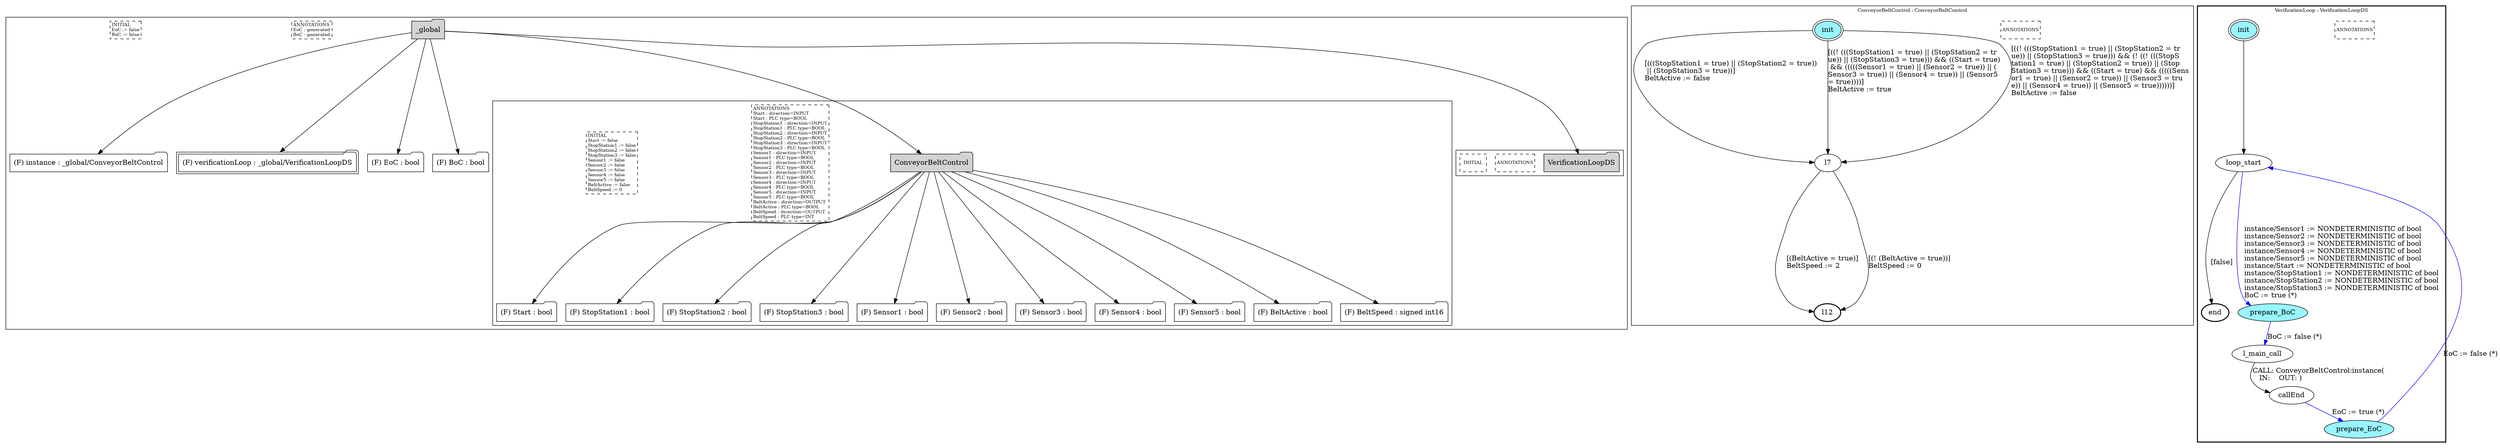 digraph G {
	subgraph cluster__global193206035 {
		node [shape="folder", style="filled"];
		//label="_global";
		_global193206035 [label="_global"];
		_global193206035 -> instance1928481412;
		instance1928481412 [label = "(F) instance : _global/ConveyorBeltControl", fillcolor="white" ];
		_global193206035 -> verificationLoop184147252;
		verificationLoop184147252 [label = "(F) verificationLoop : _global/VerificationLoopDS", fillcolor="white" , peripheries=2];
		_global193206035 -> EoC1762578746;
		EoC1762578746 [label = "(F) EoC : bool", fillcolor="white" ];
		_global193206035 -> BoC811106744;
		BoC811106744 [label = "(F) BoC : bool", fillcolor="white" ];
		_global193206035 -> ConveyorBeltControl1072635499;
		subgraph cluster_ConveyorBeltControl1072635499 {
			node [shape="folder", style="filled"];
			//label="ConveyorBeltControl";
			ConveyorBeltControl1072635499 [label="ConveyorBeltControl"];
			ConveyorBeltControl1072635499 -> Start948963537;
			Start948963537 [label = "(F) Start : bool", fillcolor="white" ];
			ConveyorBeltControl1072635499 -> StopStation1912677905;
			StopStation1912677905 [label = "(F) StopStation1 : bool", fillcolor="white" ];
			ConveyorBeltControl1072635499 -> StopStation2980458695;
			StopStation2980458695 [label = "(F) StopStation2 : bool", fillcolor="white" ];
			ConveyorBeltControl1072635499 -> StopStation31762049551;
			StopStation31762049551 [label = "(F) StopStation3 : bool", fillcolor="white" ];
			ConveyorBeltControl1072635499 -> Sensor11150413547;
			Sensor11150413547 [label = "(F) Sensor1 : bool", fillcolor="white" ];
			ConveyorBeltControl1072635499 -> Sensor21898324000;
			Sensor21898324000 [label = "(F) Sensor2 : bool", fillcolor="white" ];
			ConveyorBeltControl1072635499 -> Sensor31645578641;
			Sensor31645578641 [label = "(F) Sensor3 : bool", fillcolor="white" ];
			ConveyorBeltControl1072635499 -> Sensor4841046158;
			Sensor4841046158 [label = "(F) Sensor4 : bool", fillcolor="white" ];
			ConveyorBeltControl1072635499 -> Sensor51885959288;
			Sensor51885959288 [label = "(F) Sensor5 : bool", fillcolor="white" ];
			ConveyorBeltControl1072635499 -> BeltActive527826205;
			BeltActive527826205 [label = "(F) BeltActive : bool", fillcolor="white" ];
			ConveyorBeltControl1072635499 -> BeltSpeed1330981538;
			BeltSpeed1330981538 [label = "(F) BeltSpeed : signed int16", fillcolor="white" ];
			
			annotations_pseudonode_ConveyorBeltControl1072635499 [
				label="ANNOTATIONS\lStart : direction=INPUT\lStart : PLC type=BOOL\lStopStation1 : direction=INPUT\lStopStation1 : PLC type=BOOL\lStopStation2 : direction=INPUT\lStopStation2 : PLC type=BOOL\lStopStation3 : direction=INPUT\lStopStation3 : PLC type=BOOL\lSensor1 : direction=INPUT\lSensor1 : PLC type=BOOL\lSensor2 : direction=INPUT\lSensor2 : PLC type=BOOL\lSensor3 : direction=INPUT\lSensor3 : PLC type=BOOL\lSensor4 : direction=INPUT\lSensor4 : PLC type=BOOL\lSensor5 : direction=INPUT\lSensor5 : PLC type=BOOL\lBeltActive : direction=OUTPUT\lBeltActive : PLC type=BOOL\lBeltSpeed : direction=OUTPUT\lBeltSpeed : PLC type=INT\l",
				fontsize=9, margin="0.04,0.04", fillcolor="white", shape="rectangle", style="dashed"];
			initamt_pseudonode_ConveyorBeltControl1072635499 [
				label="INITIAL\lStart := false\lStopStation1 := false\lStopStation2 := false\lStopStation3 := false\lSensor1 := false\lSensor2 := false\lSensor3 := false\lSensor4 := false\lSensor5 := false\lBeltActive := false\lBeltSpeed := 0\l",
				fontsize=9, margin="0.04,0.04", fillcolor="lightyellow", shape="rectangle", style="dashed"];
		}
		_global193206035 -> VerificationLoopDS164865953;
		subgraph cluster_VerificationLoopDS164865953 {
			node [shape="folder", style="filled"];
			//label="VerificationLoopDS";
			VerificationLoopDS164865953 [label="VerificationLoopDS"];
			
			annotations_pseudonode_VerificationLoopDS164865953 [
				label="ANNOTATIONS",
				fontsize=9, margin="0.04,0.04", fillcolor="white", shape="rectangle", style="dashed"];
			initamt_pseudonode_VerificationLoopDS164865953 [
				label="INITIAL",
				fontsize=9, margin="0.04,0.04", fillcolor="lightyellow", shape="rectangle", style="dashed"];
		}
		
		annotations_pseudonode__global193206035 [
			label="ANNOTATIONS\lEoC : generated\lBoC : generated\l",
			fontsize=9, margin="0.04,0.04", fillcolor="white", shape="rectangle", style="dashed"];
		initamt_pseudonode__global193206035 [
			label="INITIAL\lEoC := false\lBoC := false\l",
			fontsize=9, margin="0.04,0.04", fillcolor="lightyellow", shape="rectangle", style="dashed"];
	}
	subgraph clusterConveyorBeltControl {
		node [style="filled"];
		color="black";
		fontsize=10;
		ranksep=0.4;
		
		label="ConveyorBeltControl : ConveyorBeltControl";
		
		annotations_pseudonode_ConveyorBeltControl [
			label="ANNOTATIONS",
			fontsize=9, margin="0.04,0.04", fillcolor="white", shape="rectangle", style="dashed"];
		
		init_ConveyorBeltControl [label="init", color="black", fillcolor="cadetblue1", peripheries=2, shape="ellipse"];
		l7_ConveyorBeltControl [label="l7", color="black", fillcolor="white", shape="ellipse"];
		l12_ConveyorBeltControl [label="l12", color="black", fillcolor="white", style=bold, shape="ellipse"];
		init_ConveyorBeltControl -> l7_ConveyorBeltControl [color="black", label="[(((StopStation1 = true) || (StopStation2 = true))\l || (StopStation3 = true))]\lBeltActive := false\l"];
		init_ConveyorBeltControl -> l7_ConveyorBeltControl [color="black", label="[((! (((StopStation1 = true) || (StopStation2 = tr\lue)) || (StopStation3 = true))) && ((Start = true)\l && (((((Sensor1 = true) || (Sensor2 = true)) || (\lSensor3 = true)) || (Sensor4 = true)) || (Sensor5 \l= true))))]\lBeltActive := true\l"];
		init_ConveyorBeltControl -> l7_ConveyorBeltControl [color="black", label="[((! (((StopStation1 = true) || (StopStation2 = tr\lue)) || (StopStation3 = true))) && (! ((! (((StopS\ltation1 = true) || (StopStation2 = true)) || (Stop\lStation3 = true))) && ((Start = true) && (((((Sens\lor1 = true) || (Sensor2 = true)) || (Sensor3 = tru\le)) || (Sensor4 = true)) || (Sensor5 = true))))))]\lBeltActive := false\l"];
		l7_ConveyorBeltControl -> l12_ConveyorBeltControl [color="black", label="[(BeltActive = true)]\lBeltSpeed := 2\l"];
		l7_ConveyorBeltControl -> l12_ConveyorBeltControl [color="black", label="[(! (BeltActive = true))]\lBeltSpeed := 0\l"];
	}
	subgraph clusterVerificationLoop {
		node [style="filled"];
		style=bold;
		color="black";
		fontsize=10;
		ranksep=0.4;
		
		label="VerificationLoop : VerificationLoopDS";
		
		annotations_pseudonode_VerificationLoop [
			label="ANNOTATIONS",
			fontsize=9, margin="0.04,0.04", fillcolor="white", shape="rectangle", style="dashed"];
		
		init_VerificationLoop [label="init", color="black", fillcolor="cadetblue1", peripheries=2, shape="ellipse"];
		end_VerificationLoop [label="end", color="black", fillcolor="cadetblue1", style=bold, shape="ellipse"];
		loop_start_VerificationLoop [label="loop_start", color="black", fillcolor="white", shape="ellipse"];
		prepare_BoC_VerificationLoop [label="prepare_BoC", color="black", fillcolor="cadetblue1", shape="ellipse"];
		l_main_call_VerificationLoop [label="l_main_call", color="black", fillcolor="white", shape="ellipse"];
		callEnd_VerificationLoop [label="callEnd", color="black", fillcolor="white", shape="ellipse"];
		prepare_EoC_VerificationLoop [label="prepare_EoC", color="black", fillcolor="cadetblue1", shape="ellipse"];
		init_VerificationLoop -> loop_start_VerificationLoop [color="black", label=""];
		loop_start_VerificationLoop -> prepare_BoC_VerificationLoop [color="blue", label="instance/Sensor1 := NONDETERMINISTIC of bool\linstance/Sensor2 := NONDETERMINISTIC of bool\linstance/Sensor3 := NONDETERMINISTIC of bool\linstance/Sensor4 := NONDETERMINISTIC of bool\linstance/Sensor5 := NONDETERMINISTIC of bool\linstance/Start := NONDETERMINISTIC of bool\linstance/StopStation1 := NONDETERMINISTIC of bool\linstance/StopStation2 := NONDETERMINISTIC of bool\linstance/StopStation3 := NONDETERMINISTIC of bool\lBoC := true (*)\l"];
		prepare_BoC_VerificationLoop -> l_main_call_VerificationLoop [color="blue", label="BoC := false (*)"];
		l_main_call_VerificationLoop -> callEnd_VerificationLoop [color="black", label="CALL: ConveyorBeltControl:instance(\l   IN:    OUT: )\l"];
		callEnd_VerificationLoop -> prepare_EoC_VerificationLoop [color="blue", label="EoC := true (*)"];
		prepare_EoC_VerificationLoop -> loop_start_VerificationLoop [color="blue", label="EoC := false (*)"];
		loop_start_VerificationLoop -> end_VerificationLoop [color="black", label="[false]"];
	}
}

